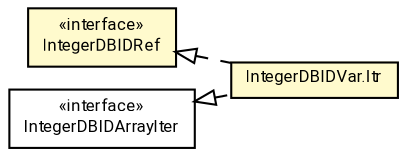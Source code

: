 #!/usr/local/bin/dot
#
# Class diagram 
# Generated by UMLGraph version R5_7_2-60-g0e99a6 (http://www.spinellis.gr/umlgraph/)
#

digraph G {
	graph [fontnames="svg"]
	edge [fontname="Roboto",fontsize=7,labelfontname="Roboto",labelfontsize=7,color="black"];
	node [fontname="Roboto",fontcolor="black",fontsize=8,shape=plaintext,margin=0,width=0,height=0];
	nodesep=0.15;
	ranksep=0.25;
	rankdir=LR;
	// de.lmu.ifi.dbs.elki.database.ids.integer.IntegerDBIDVar.Itr
	c5394506 [label=<<table title="de.lmu.ifi.dbs.elki.database.ids.integer.IntegerDBIDVar.Itr" border="0" cellborder="1" cellspacing="0" cellpadding="2" bgcolor="lemonChiffon" href="IntegerDBIDVar.Itr.html" target="_parent">
		<tr><td><table border="0" cellspacing="0" cellpadding="1">
		<tr><td align="center" balign="center"> <font face="Roboto">IntegerDBIDVar.Itr</font> </td></tr>
		</table></td></tr>
		</table>>, URL="IntegerDBIDVar.Itr.html"];
	// de.lmu.ifi.dbs.elki.database.ids.integer.IntegerDBIDRef
	c5394519 [label=<<table title="de.lmu.ifi.dbs.elki.database.ids.integer.IntegerDBIDRef" border="0" cellborder="1" cellspacing="0" cellpadding="2" bgcolor="LemonChiffon" href="IntegerDBIDRef.html" target="_parent">
		<tr><td><table border="0" cellspacing="0" cellpadding="1">
		<tr><td align="center" balign="center"> &#171;interface&#187; </td></tr>
		<tr><td align="center" balign="center"> <font face="Roboto">IntegerDBIDRef</font> </td></tr>
		</table></td></tr>
		</table>>, URL="IntegerDBIDRef.html"];
	// de.lmu.ifi.dbs.elki.database.ids.integer.IntegerDBIDArrayIter
	c5394542 [label=<<table title="de.lmu.ifi.dbs.elki.database.ids.integer.IntegerDBIDArrayIter" border="0" cellborder="1" cellspacing="0" cellpadding="2" href="IntegerDBIDArrayIter.html" target="_parent">
		<tr><td><table border="0" cellspacing="0" cellpadding="1">
		<tr><td align="center" balign="center"> &#171;interface&#187; </td></tr>
		<tr><td align="center" balign="center"> <font face="Roboto">IntegerDBIDArrayIter</font> </td></tr>
		</table></td></tr>
		</table>>, URL="IntegerDBIDArrayIter.html"];
	// de.lmu.ifi.dbs.elki.database.ids.integer.IntegerDBIDVar.Itr implements de.lmu.ifi.dbs.elki.database.ids.integer.IntegerDBIDArrayIter
	c5394542 -> c5394506 [arrowtail=empty,style=dashed,dir=back,weight=9];
	// de.lmu.ifi.dbs.elki.database.ids.integer.IntegerDBIDVar.Itr implements de.lmu.ifi.dbs.elki.database.ids.integer.IntegerDBIDRef
	c5394519 -> c5394506 [arrowtail=empty,style=dashed,dir=back,weight=9];
}

